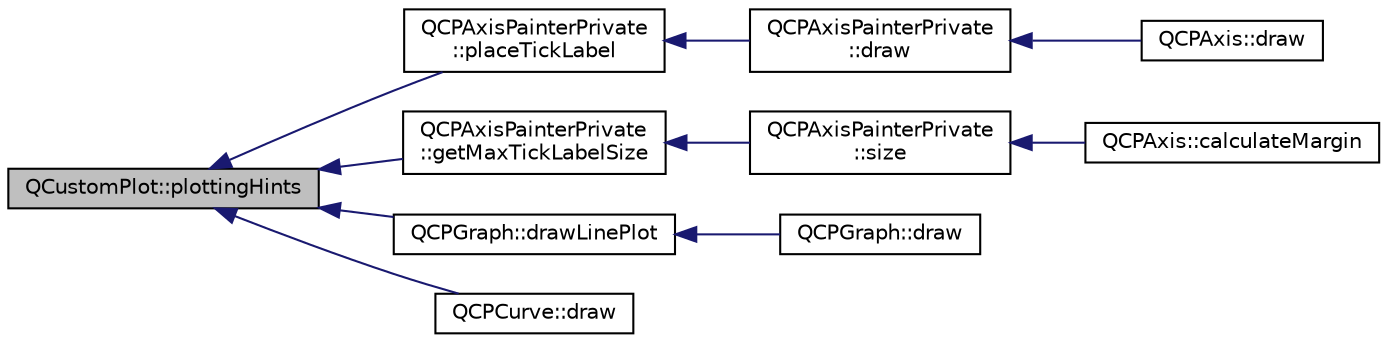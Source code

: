digraph "QCustomPlot::plottingHints"
{
  edge [fontname="Helvetica",fontsize="10",labelfontname="Helvetica",labelfontsize="10"];
  node [fontname="Helvetica",fontsize="10",shape=record];
  rankdir="LR";
  Node567 [label="QCustomPlot::plottingHints",height=0.2,width=0.4,color="black", fillcolor="grey75", style="filled", fontcolor="black"];
  Node567 -> Node568 [dir="back",color="midnightblue",fontsize="10",style="solid",fontname="Helvetica"];
  Node568 [label="QCPAxisPainterPrivate\l::placeTickLabel",height=0.2,width=0.4,color="black", fillcolor="white", style="filled",URL="$class_q_c_p_axis_painter_private.html#af8fe7350c19575bc33ca770f9b3a15fd"];
  Node568 -> Node569 [dir="back",color="midnightblue",fontsize="10",style="solid",fontname="Helvetica"];
  Node569 [label="QCPAxisPainterPrivate\l::draw",height=0.2,width=0.4,color="black", fillcolor="white", style="filled",URL="$class_q_c_p_axis_painter_private.html#a0207a99bdf9c4f70af20928898ddc2fc"];
  Node569 -> Node570 [dir="back",color="midnightblue",fontsize="10",style="solid",fontname="Helvetica"];
  Node570 [label="QCPAxis::draw",height=0.2,width=0.4,color="black", fillcolor="white", style="filled",URL="$class_q_c_p_axis.html#a258b1e783eda5cd14ec5552c696a424e"];
  Node567 -> Node571 [dir="back",color="midnightblue",fontsize="10",style="solid",fontname="Helvetica"];
  Node571 [label="QCPAxisPainterPrivate\l::getMaxTickLabelSize",height=0.2,width=0.4,color="black", fillcolor="white", style="filled",URL="$class_q_c_p_axis_painter_private.html#a7a961f0e05c57b51cf1100b05e93f5b9"];
  Node571 -> Node572 [dir="back",color="midnightblue",fontsize="10",style="solid",fontname="Helvetica"];
  Node572 [label="QCPAxisPainterPrivate\l::size",height=0.2,width=0.4,color="black", fillcolor="white", style="filled",URL="$class_q_c_p_axis_painter_private.html#a60fc2eec99ed23e9a3c98e8f7e5730b0"];
  Node572 -> Node573 [dir="back",color="midnightblue",fontsize="10",style="solid",fontname="Helvetica"];
  Node573 [label="QCPAxis::calculateMargin",height=0.2,width=0.4,color="black", fillcolor="white", style="filled",URL="$class_q_c_p_axis.html#a47bdb0a55de6759489ee47665199aebb"];
  Node567 -> Node574 [dir="back",color="midnightblue",fontsize="10",style="solid",fontname="Helvetica"];
  Node574 [label="QCPGraph::drawLinePlot",height=0.2,width=0.4,color="black", fillcolor="white", style="filled",URL="$class_q_c_p_graph.html#af460db06d4d6466806721fe101f512e3"];
  Node574 -> Node575 [dir="back",color="midnightblue",fontsize="10",style="solid",fontname="Helvetica"];
  Node575 [label="QCPGraph::draw",height=0.2,width=0.4,color="black", fillcolor="white", style="filled",URL="$class_q_c_p_graph.html#a659218cc62c2a7786213d9dd429c1c8d"];
  Node567 -> Node576 [dir="back",color="midnightblue",fontsize="10",style="solid",fontname="Helvetica"];
  Node576 [label="QCPCurve::draw",height=0.2,width=0.4,color="black", fillcolor="white", style="filled",URL="$class_q_c_p_curve.html#a2361302d2fc6ec669849bd3bca00c4b2"];
}
